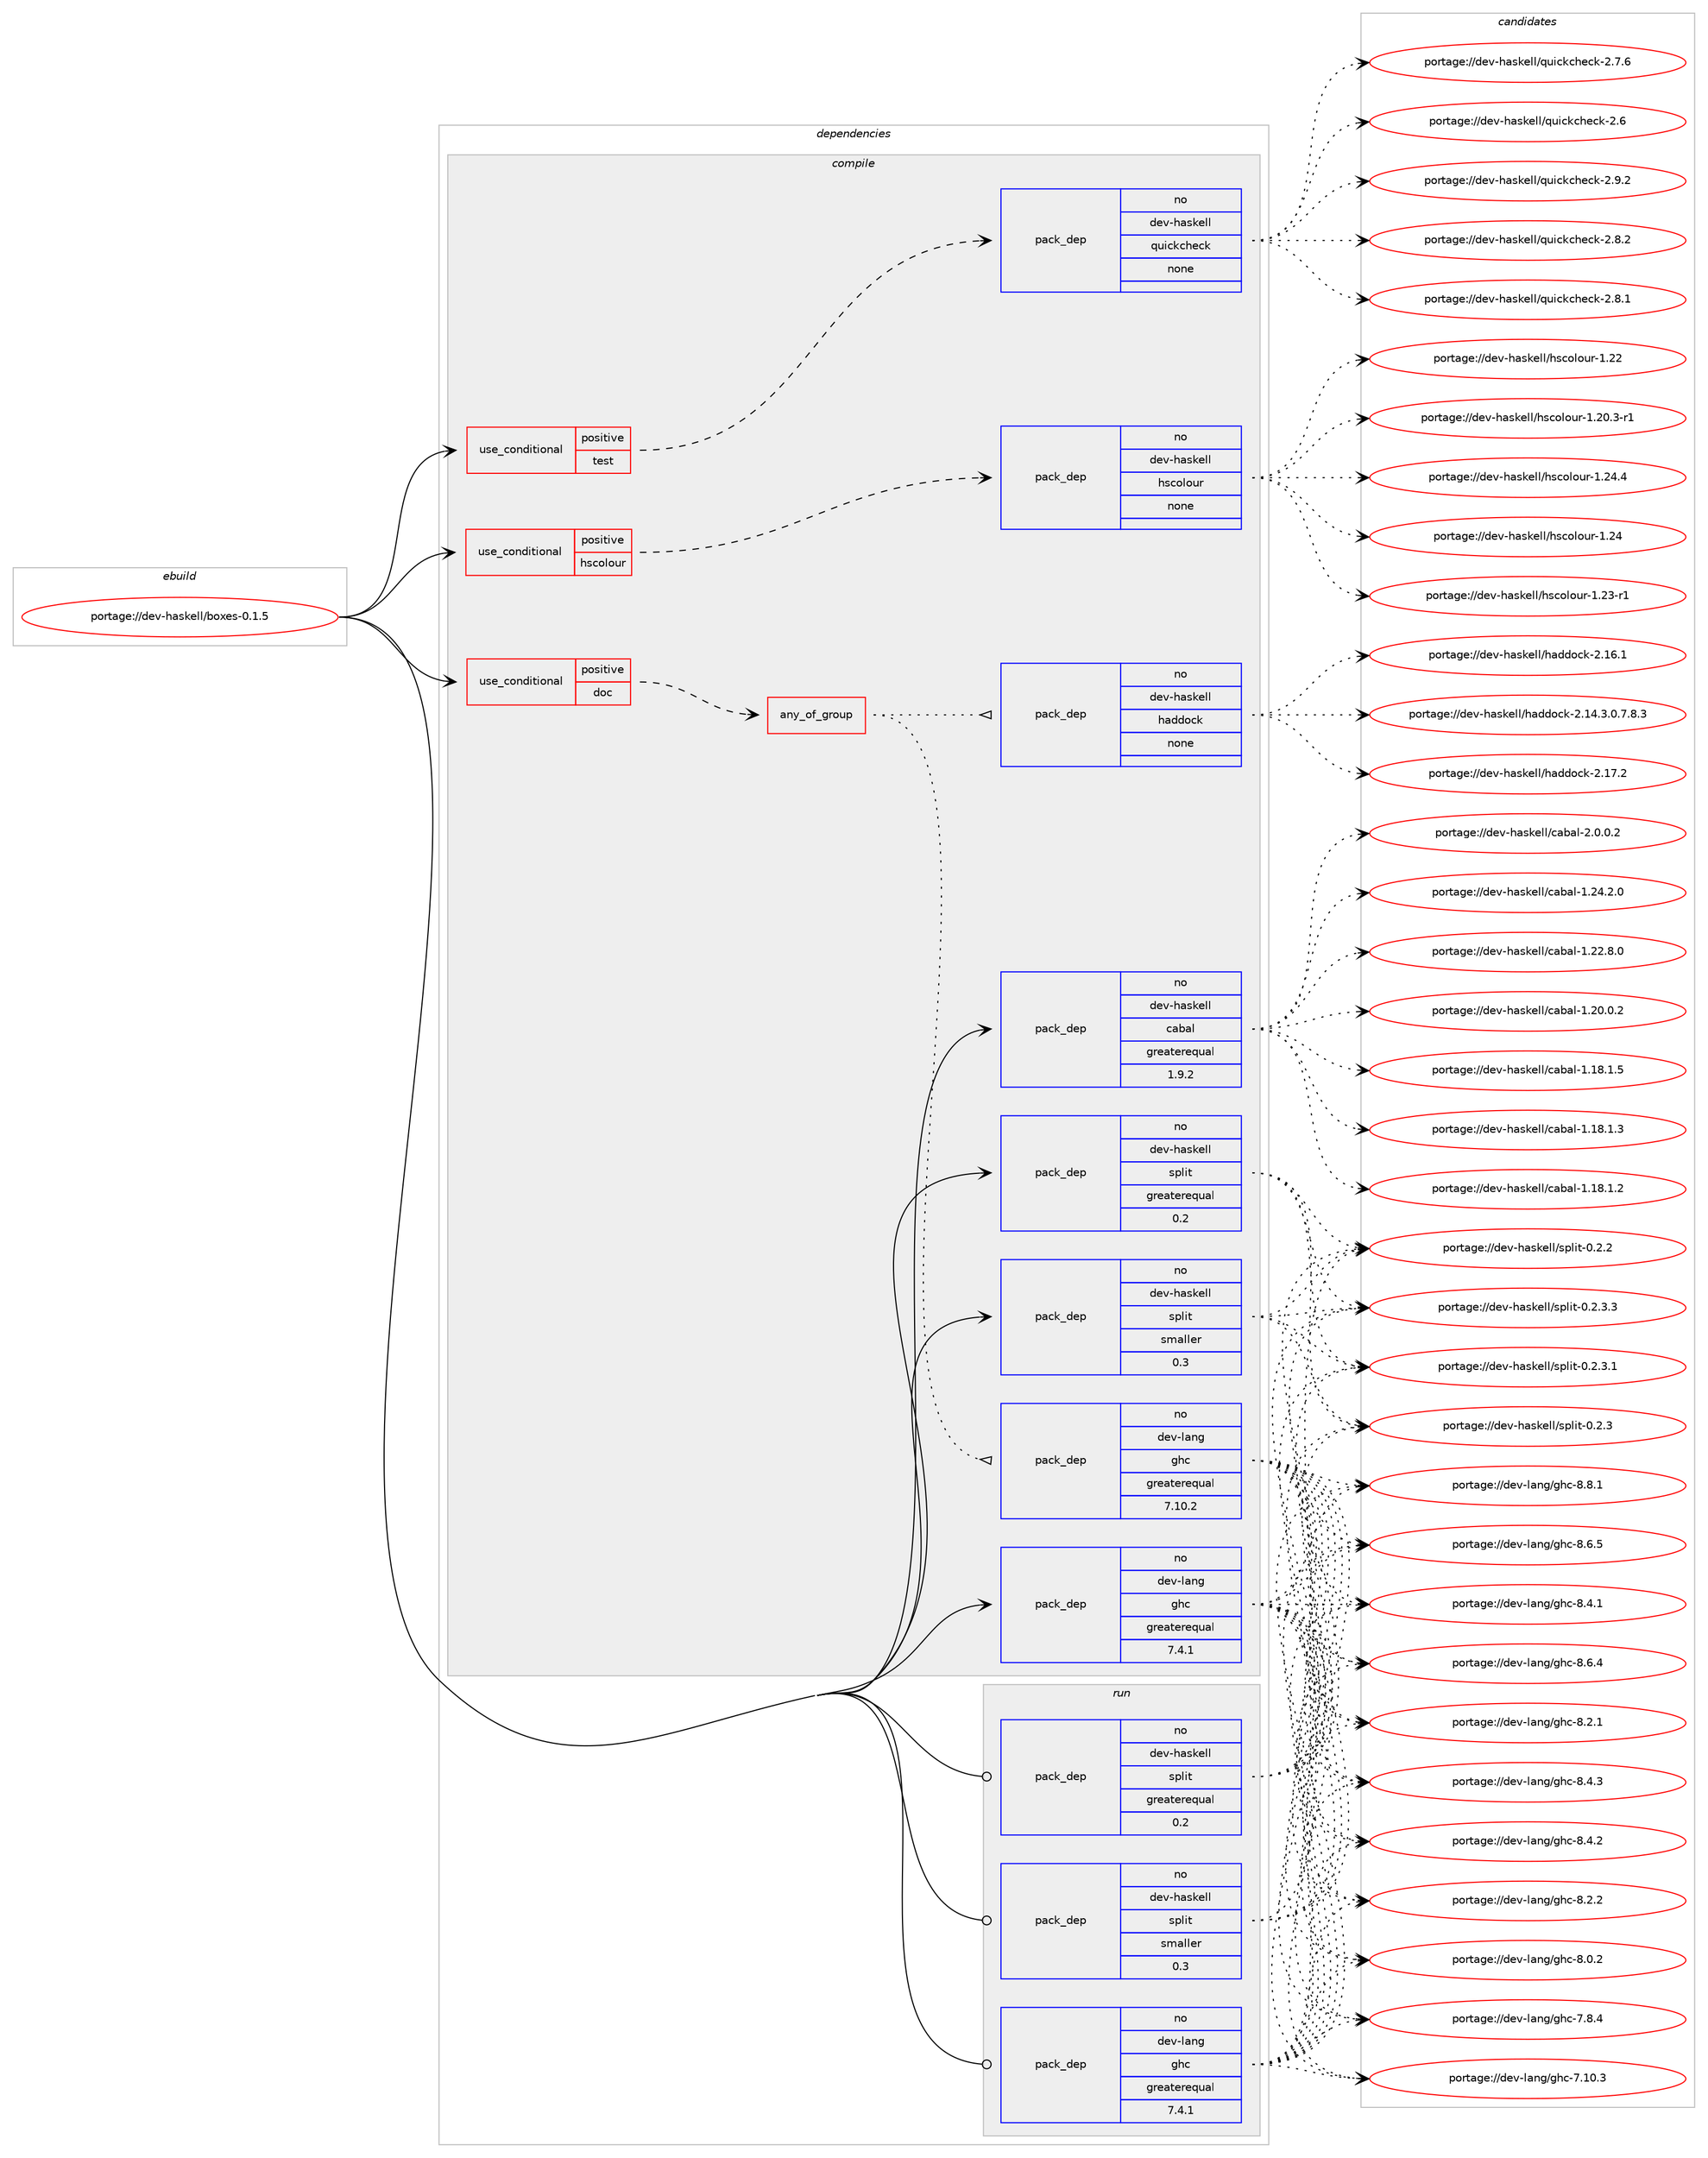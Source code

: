 digraph prolog {

# *************
# Graph options
# *************

newrank=true;
concentrate=true;
compound=true;
graph [rankdir=LR,fontname=Helvetica,fontsize=10,ranksep=1.5];#, ranksep=2.5, nodesep=0.2];
edge  [arrowhead=vee];
node  [fontname=Helvetica,fontsize=10];

# **********
# The ebuild
# **********

subgraph cluster_leftcol {
color=gray;
rank=same;
label=<<i>ebuild</i>>;
id [label="portage://dev-haskell/boxes-0.1.5", color=red, width=4, href="../dev-haskell/boxes-0.1.5.svg"];
}

# ****************
# The dependencies
# ****************

subgraph cluster_midcol {
color=gray;
label=<<i>dependencies</i>>;
subgraph cluster_compile {
fillcolor="#eeeeee";
style=filled;
label=<<i>compile</i>>;
subgraph cond134843 {
dependency570114 [label=<<TABLE BORDER="0" CELLBORDER="1" CELLSPACING="0" CELLPADDING="4"><TR><TD ROWSPAN="3" CELLPADDING="10">use_conditional</TD></TR><TR><TD>positive</TD></TR><TR><TD>doc</TD></TR></TABLE>>, shape=none, color=red];
subgraph any6757 {
dependency570115 [label=<<TABLE BORDER="0" CELLBORDER="1" CELLSPACING="0" CELLPADDING="4"><TR><TD CELLPADDING="10">any_of_group</TD></TR></TABLE>>, shape=none, color=red];subgraph pack428277 {
dependency570116 [label=<<TABLE BORDER="0" CELLBORDER="1" CELLSPACING="0" CELLPADDING="4" WIDTH="220"><TR><TD ROWSPAN="6" CELLPADDING="30">pack_dep</TD></TR><TR><TD WIDTH="110">no</TD></TR><TR><TD>dev-haskell</TD></TR><TR><TD>haddock</TD></TR><TR><TD>none</TD></TR><TR><TD></TD></TR></TABLE>>, shape=none, color=blue];
}
dependency570115:e -> dependency570116:w [weight=20,style="dotted",arrowhead="oinv"];
subgraph pack428278 {
dependency570117 [label=<<TABLE BORDER="0" CELLBORDER="1" CELLSPACING="0" CELLPADDING="4" WIDTH="220"><TR><TD ROWSPAN="6" CELLPADDING="30">pack_dep</TD></TR><TR><TD WIDTH="110">no</TD></TR><TR><TD>dev-lang</TD></TR><TR><TD>ghc</TD></TR><TR><TD>greaterequal</TD></TR><TR><TD>7.10.2</TD></TR></TABLE>>, shape=none, color=blue];
}
dependency570115:e -> dependency570117:w [weight=20,style="dotted",arrowhead="oinv"];
}
dependency570114:e -> dependency570115:w [weight=20,style="dashed",arrowhead="vee"];
}
id:e -> dependency570114:w [weight=20,style="solid",arrowhead="vee"];
subgraph cond134844 {
dependency570118 [label=<<TABLE BORDER="0" CELLBORDER="1" CELLSPACING="0" CELLPADDING="4"><TR><TD ROWSPAN="3" CELLPADDING="10">use_conditional</TD></TR><TR><TD>positive</TD></TR><TR><TD>hscolour</TD></TR></TABLE>>, shape=none, color=red];
subgraph pack428279 {
dependency570119 [label=<<TABLE BORDER="0" CELLBORDER="1" CELLSPACING="0" CELLPADDING="4" WIDTH="220"><TR><TD ROWSPAN="6" CELLPADDING="30">pack_dep</TD></TR><TR><TD WIDTH="110">no</TD></TR><TR><TD>dev-haskell</TD></TR><TR><TD>hscolour</TD></TR><TR><TD>none</TD></TR><TR><TD></TD></TR></TABLE>>, shape=none, color=blue];
}
dependency570118:e -> dependency570119:w [weight=20,style="dashed",arrowhead="vee"];
}
id:e -> dependency570118:w [weight=20,style="solid",arrowhead="vee"];
subgraph cond134845 {
dependency570120 [label=<<TABLE BORDER="0" CELLBORDER="1" CELLSPACING="0" CELLPADDING="4"><TR><TD ROWSPAN="3" CELLPADDING="10">use_conditional</TD></TR><TR><TD>positive</TD></TR><TR><TD>test</TD></TR></TABLE>>, shape=none, color=red];
subgraph pack428280 {
dependency570121 [label=<<TABLE BORDER="0" CELLBORDER="1" CELLSPACING="0" CELLPADDING="4" WIDTH="220"><TR><TD ROWSPAN="6" CELLPADDING="30">pack_dep</TD></TR><TR><TD WIDTH="110">no</TD></TR><TR><TD>dev-haskell</TD></TR><TR><TD>quickcheck</TD></TR><TR><TD>none</TD></TR><TR><TD></TD></TR></TABLE>>, shape=none, color=blue];
}
dependency570120:e -> dependency570121:w [weight=20,style="dashed",arrowhead="vee"];
}
id:e -> dependency570120:w [weight=20,style="solid",arrowhead="vee"];
subgraph pack428281 {
dependency570122 [label=<<TABLE BORDER="0" CELLBORDER="1" CELLSPACING="0" CELLPADDING="4" WIDTH="220"><TR><TD ROWSPAN="6" CELLPADDING="30">pack_dep</TD></TR><TR><TD WIDTH="110">no</TD></TR><TR><TD>dev-haskell</TD></TR><TR><TD>cabal</TD></TR><TR><TD>greaterequal</TD></TR><TR><TD>1.9.2</TD></TR></TABLE>>, shape=none, color=blue];
}
id:e -> dependency570122:w [weight=20,style="solid",arrowhead="vee"];
subgraph pack428282 {
dependency570123 [label=<<TABLE BORDER="0" CELLBORDER="1" CELLSPACING="0" CELLPADDING="4" WIDTH="220"><TR><TD ROWSPAN="6" CELLPADDING="30">pack_dep</TD></TR><TR><TD WIDTH="110">no</TD></TR><TR><TD>dev-haskell</TD></TR><TR><TD>split</TD></TR><TR><TD>greaterequal</TD></TR><TR><TD>0.2</TD></TR></TABLE>>, shape=none, color=blue];
}
id:e -> dependency570123:w [weight=20,style="solid",arrowhead="vee"];
subgraph pack428283 {
dependency570124 [label=<<TABLE BORDER="0" CELLBORDER="1" CELLSPACING="0" CELLPADDING="4" WIDTH="220"><TR><TD ROWSPAN="6" CELLPADDING="30">pack_dep</TD></TR><TR><TD WIDTH="110">no</TD></TR><TR><TD>dev-haskell</TD></TR><TR><TD>split</TD></TR><TR><TD>smaller</TD></TR><TR><TD>0.3</TD></TR></TABLE>>, shape=none, color=blue];
}
id:e -> dependency570124:w [weight=20,style="solid",arrowhead="vee"];
subgraph pack428284 {
dependency570125 [label=<<TABLE BORDER="0" CELLBORDER="1" CELLSPACING="0" CELLPADDING="4" WIDTH="220"><TR><TD ROWSPAN="6" CELLPADDING="30">pack_dep</TD></TR><TR><TD WIDTH="110">no</TD></TR><TR><TD>dev-lang</TD></TR><TR><TD>ghc</TD></TR><TR><TD>greaterequal</TD></TR><TR><TD>7.4.1</TD></TR></TABLE>>, shape=none, color=blue];
}
id:e -> dependency570125:w [weight=20,style="solid",arrowhead="vee"];
}
subgraph cluster_compileandrun {
fillcolor="#eeeeee";
style=filled;
label=<<i>compile and run</i>>;
}
subgraph cluster_run {
fillcolor="#eeeeee";
style=filled;
label=<<i>run</i>>;
subgraph pack428285 {
dependency570126 [label=<<TABLE BORDER="0" CELLBORDER="1" CELLSPACING="0" CELLPADDING="4" WIDTH="220"><TR><TD ROWSPAN="6" CELLPADDING="30">pack_dep</TD></TR><TR><TD WIDTH="110">no</TD></TR><TR><TD>dev-haskell</TD></TR><TR><TD>split</TD></TR><TR><TD>greaterequal</TD></TR><TR><TD>0.2</TD></TR></TABLE>>, shape=none, color=blue];
}
id:e -> dependency570126:w [weight=20,style="solid",arrowhead="odot"];
subgraph pack428286 {
dependency570127 [label=<<TABLE BORDER="0" CELLBORDER="1" CELLSPACING="0" CELLPADDING="4" WIDTH="220"><TR><TD ROWSPAN="6" CELLPADDING="30">pack_dep</TD></TR><TR><TD WIDTH="110">no</TD></TR><TR><TD>dev-haskell</TD></TR><TR><TD>split</TD></TR><TR><TD>smaller</TD></TR><TR><TD>0.3</TD></TR></TABLE>>, shape=none, color=blue];
}
id:e -> dependency570127:w [weight=20,style="solid",arrowhead="odot"];
subgraph pack428287 {
dependency570128 [label=<<TABLE BORDER="0" CELLBORDER="1" CELLSPACING="0" CELLPADDING="4" WIDTH="220"><TR><TD ROWSPAN="6" CELLPADDING="30">pack_dep</TD></TR><TR><TD WIDTH="110">no</TD></TR><TR><TD>dev-lang</TD></TR><TR><TD>ghc</TD></TR><TR><TD>greaterequal</TD></TR><TR><TD>7.4.1</TD></TR></TABLE>>, shape=none, color=blue];
}
id:e -> dependency570128:w [weight=20,style="solid",arrowhead="odot"];
}
}

# **************
# The candidates
# **************

subgraph cluster_choices {
rank=same;
color=gray;
label=<<i>candidates</i>>;

subgraph choice428277 {
color=black;
nodesep=1;
choice100101118451049711510710110810847104971001001119910745504649554650 [label="portage://dev-haskell/haddock-2.17.2", color=red, width=4,href="../dev-haskell/haddock-2.17.2.svg"];
choice100101118451049711510710110810847104971001001119910745504649544649 [label="portage://dev-haskell/haddock-2.16.1", color=red, width=4,href="../dev-haskell/haddock-2.16.1.svg"];
choice1001011184510497115107101108108471049710010011199107455046495246514648465546564651 [label="portage://dev-haskell/haddock-2.14.3.0.7.8.3", color=red, width=4,href="../dev-haskell/haddock-2.14.3.0.7.8.3.svg"];
dependency570116:e -> choice100101118451049711510710110810847104971001001119910745504649554650:w [style=dotted,weight="100"];
dependency570116:e -> choice100101118451049711510710110810847104971001001119910745504649544649:w [style=dotted,weight="100"];
dependency570116:e -> choice1001011184510497115107101108108471049710010011199107455046495246514648465546564651:w [style=dotted,weight="100"];
}
subgraph choice428278 {
color=black;
nodesep=1;
choice10010111845108971101034710310499455646564649 [label="portage://dev-lang/ghc-8.8.1", color=red, width=4,href="../dev-lang/ghc-8.8.1.svg"];
choice10010111845108971101034710310499455646544653 [label="portage://dev-lang/ghc-8.6.5", color=red, width=4,href="../dev-lang/ghc-8.6.5.svg"];
choice10010111845108971101034710310499455646544652 [label="portage://dev-lang/ghc-8.6.4", color=red, width=4,href="../dev-lang/ghc-8.6.4.svg"];
choice10010111845108971101034710310499455646524651 [label="portage://dev-lang/ghc-8.4.3", color=red, width=4,href="../dev-lang/ghc-8.4.3.svg"];
choice10010111845108971101034710310499455646524650 [label="portage://dev-lang/ghc-8.4.2", color=red, width=4,href="../dev-lang/ghc-8.4.2.svg"];
choice10010111845108971101034710310499455646524649 [label="portage://dev-lang/ghc-8.4.1", color=red, width=4,href="../dev-lang/ghc-8.4.1.svg"];
choice10010111845108971101034710310499455646504650 [label="portage://dev-lang/ghc-8.2.2", color=red, width=4,href="../dev-lang/ghc-8.2.2.svg"];
choice10010111845108971101034710310499455646504649 [label="portage://dev-lang/ghc-8.2.1", color=red, width=4,href="../dev-lang/ghc-8.2.1.svg"];
choice10010111845108971101034710310499455646484650 [label="portage://dev-lang/ghc-8.0.2", color=red, width=4,href="../dev-lang/ghc-8.0.2.svg"];
choice10010111845108971101034710310499455546564652 [label="portage://dev-lang/ghc-7.8.4", color=red, width=4,href="../dev-lang/ghc-7.8.4.svg"];
choice1001011184510897110103471031049945554649484651 [label="portage://dev-lang/ghc-7.10.3", color=red, width=4,href="../dev-lang/ghc-7.10.3.svg"];
dependency570117:e -> choice10010111845108971101034710310499455646564649:w [style=dotted,weight="100"];
dependency570117:e -> choice10010111845108971101034710310499455646544653:w [style=dotted,weight="100"];
dependency570117:e -> choice10010111845108971101034710310499455646544652:w [style=dotted,weight="100"];
dependency570117:e -> choice10010111845108971101034710310499455646524651:w [style=dotted,weight="100"];
dependency570117:e -> choice10010111845108971101034710310499455646524650:w [style=dotted,weight="100"];
dependency570117:e -> choice10010111845108971101034710310499455646524649:w [style=dotted,weight="100"];
dependency570117:e -> choice10010111845108971101034710310499455646504650:w [style=dotted,weight="100"];
dependency570117:e -> choice10010111845108971101034710310499455646504649:w [style=dotted,weight="100"];
dependency570117:e -> choice10010111845108971101034710310499455646484650:w [style=dotted,weight="100"];
dependency570117:e -> choice10010111845108971101034710310499455546564652:w [style=dotted,weight="100"];
dependency570117:e -> choice1001011184510897110103471031049945554649484651:w [style=dotted,weight="100"];
}
subgraph choice428279 {
color=black;
nodesep=1;
choice1001011184510497115107101108108471041159911110811111711445494650524652 [label="portage://dev-haskell/hscolour-1.24.4", color=red, width=4,href="../dev-haskell/hscolour-1.24.4.svg"];
choice100101118451049711510710110810847104115991111081111171144549465052 [label="portage://dev-haskell/hscolour-1.24", color=red, width=4,href="../dev-haskell/hscolour-1.24.svg"];
choice1001011184510497115107101108108471041159911110811111711445494650514511449 [label="portage://dev-haskell/hscolour-1.23-r1", color=red, width=4,href="../dev-haskell/hscolour-1.23-r1.svg"];
choice100101118451049711510710110810847104115991111081111171144549465050 [label="portage://dev-haskell/hscolour-1.22", color=red, width=4,href="../dev-haskell/hscolour-1.22.svg"];
choice10010111845104971151071011081084710411599111108111117114454946504846514511449 [label="portage://dev-haskell/hscolour-1.20.3-r1", color=red, width=4,href="../dev-haskell/hscolour-1.20.3-r1.svg"];
dependency570119:e -> choice1001011184510497115107101108108471041159911110811111711445494650524652:w [style=dotted,weight="100"];
dependency570119:e -> choice100101118451049711510710110810847104115991111081111171144549465052:w [style=dotted,weight="100"];
dependency570119:e -> choice1001011184510497115107101108108471041159911110811111711445494650514511449:w [style=dotted,weight="100"];
dependency570119:e -> choice100101118451049711510710110810847104115991111081111171144549465050:w [style=dotted,weight="100"];
dependency570119:e -> choice10010111845104971151071011081084710411599111108111117114454946504846514511449:w [style=dotted,weight="100"];
}
subgraph choice428280 {
color=black;
nodesep=1;
choice100101118451049711510710110810847113117105991079910410199107455046574650 [label="portage://dev-haskell/quickcheck-2.9.2", color=red, width=4,href="../dev-haskell/quickcheck-2.9.2.svg"];
choice100101118451049711510710110810847113117105991079910410199107455046564650 [label="portage://dev-haskell/quickcheck-2.8.2", color=red, width=4,href="../dev-haskell/quickcheck-2.8.2.svg"];
choice100101118451049711510710110810847113117105991079910410199107455046564649 [label="portage://dev-haskell/quickcheck-2.8.1", color=red, width=4,href="../dev-haskell/quickcheck-2.8.1.svg"];
choice100101118451049711510710110810847113117105991079910410199107455046554654 [label="portage://dev-haskell/quickcheck-2.7.6", color=red, width=4,href="../dev-haskell/quickcheck-2.7.6.svg"];
choice10010111845104971151071011081084711311710599107991041019910745504654 [label="portage://dev-haskell/quickcheck-2.6", color=red, width=4,href="../dev-haskell/quickcheck-2.6.svg"];
dependency570121:e -> choice100101118451049711510710110810847113117105991079910410199107455046574650:w [style=dotted,weight="100"];
dependency570121:e -> choice100101118451049711510710110810847113117105991079910410199107455046564650:w [style=dotted,weight="100"];
dependency570121:e -> choice100101118451049711510710110810847113117105991079910410199107455046564649:w [style=dotted,weight="100"];
dependency570121:e -> choice100101118451049711510710110810847113117105991079910410199107455046554654:w [style=dotted,weight="100"];
dependency570121:e -> choice10010111845104971151071011081084711311710599107991041019910745504654:w [style=dotted,weight="100"];
}
subgraph choice428281 {
color=black;
nodesep=1;
choice100101118451049711510710110810847999798971084550464846484650 [label="portage://dev-haskell/cabal-2.0.0.2", color=red, width=4,href="../dev-haskell/cabal-2.0.0.2.svg"];
choice10010111845104971151071011081084799979897108454946505246504648 [label="portage://dev-haskell/cabal-1.24.2.0", color=red, width=4,href="../dev-haskell/cabal-1.24.2.0.svg"];
choice10010111845104971151071011081084799979897108454946505046564648 [label="portage://dev-haskell/cabal-1.22.8.0", color=red, width=4,href="../dev-haskell/cabal-1.22.8.0.svg"];
choice10010111845104971151071011081084799979897108454946504846484650 [label="portage://dev-haskell/cabal-1.20.0.2", color=red, width=4,href="../dev-haskell/cabal-1.20.0.2.svg"];
choice10010111845104971151071011081084799979897108454946495646494653 [label="portage://dev-haskell/cabal-1.18.1.5", color=red, width=4,href="../dev-haskell/cabal-1.18.1.5.svg"];
choice10010111845104971151071011081084799979897108454946495646494651 [label="portage://dev-haskell/cabal-1.18.1.3", color=red, width=4,href="../dev-haskell/cabal-1.18.1.3.svg"];
choice10010111845104971151071011081084799979897108454946495646494650 [label="portage://dev-haskell/cabal-1.18.1.2", color=red, width=4,href="../dev-haskell/cabal-1.18.1.2.svg"];
dependency570122:e -> choice100101118451049711510710110810847999798971084550464846484650:w [style=dotted,weight="100"];
dependency570122:e -> choice10010111845104971151071011081084799979897108454946505246504648:w [style=dotted,weight="100"];
dependency570122:e -> choice10010111845104971151071011081084799979897108454946505046564648:w [style=dotted,weight="100"];
dependency570122:e -> choice10010111845104971151071011081084799979897108454946504846484650:w [style=dotted,weight="100"];
dependency570122:e -> choice10010111845104971151071011081084799979897108454946495646494653:w [style=dotted,weight="100"];
dependency570122:e -> choice10010111845104971151071011081084799979897108454946495646494651:w [style=dotted,weight="100"];
dependency570122:e -> choice10010111845104971151071011081084799979897108454946495646494650:w [style=dotted,weight="100"];
}
subgraph choice428282 {
color=black;
nodesep=1;
choice1001011184510497115107101108108471151121081051164548465046514651 [label="portage://dev-haskell/split-0.2.3.3", color=red, width=4,href="../dev-haskell/split-0.2.3.3.svg"];
choice1001011184510497115107101108108471151121081051164548465046514649 [label="portage://dev-haskell/split-0.2.3.1", color=red, width=4,href="../dev-haskell/split-0.2.3.1.svg"];
choice100101118451049711510710110810847115112108105116454846504651 [label="portage://dev-haskell/split-0.2.3", color=red, width=4,href="../dev-haskell/split-0.2.3.svg"];
choice100101118451049711510710110810847115112108105116454846504650 [label="portage://dev-haskell/split-0.2.2", color=red, width=4,href="../dev-haskell/split-0.2.2.svg"];
dependency570123:e -> choice1001011184510497115107101108108471151121081051164548465046514651:w [style=dotted,weight="100"];
dependency570123:e -> choice1001011184510497115107101108108471151121081051164548465046514649:w [style=dotted,weight="100"];
dependency570123:e -> choice100101118451049711510710110810847115112108105116454846504651:w [style=dotted,weight="100"];
dependency570123:e -> choice100101118451049711510710110810847115112108105116454846504650:w [style=dotted,weight="100"];
}
subgraph choice428283 {
color=black;
nodesep=1;
choice1001011184510497115107101108108471151121081051164548465046514651 [label="portage://dev-haskell/split-0.2.3.3", color=red, width=4,href="../dev-haskell/split-0.2.3.3.svg"];
choice1001011184510497115107101108108471151121081051164548465046514649 [label="portage://dev-haskell/split-0.2.3.1", color=red, width=4,href="../dev-haskell/split-0.2.3.1.svg"];
choice100101118451049711510710110810847115112108105116454846504651 [label="portage://dev-haskell/split-0.2.3", color=red, width=4,href="../dev-haskell/split-0.2.3.svg"];
choice100101118451049711510710110810847115112108105116454846504650 [label="portage://dev-haskell/split-0.2.2", color=red, width=4,href="../dev-haskell/split-0.2.2.svg"];
dependency570124:e -> choice1001011184510497115107101108108471151121081051164548465046514651:w [style=dotted,weight="100"];
dependency570124:e -> choice1001011184510497115107101108108471151121081051164548465046514649:w [style=dotted,weight="100"];
dependency570124:e -> choice100101118451049711510710110810847115112108105116454846504651:w [style=dotted,weight="100"];
dependency570124:e -> choice100101118451049711510710110810847115112108105116454846504650:w [style=dotted,weight="100"];
}
subgraph choice428284 {
color=black;
nodesep=1;
choice10010111845108971101034710310499455646564649 [label="portage://dev-lang/ghc-8.8.1", color=red, width=4,href="../dev-lang/ghc-8.8.1.svg"];
choice10010111845108971101034710310499455646544653 [label="portage://dev-lang/ghc-8.6.5", color=red, width=4,href="../dev-lang/ghc-8.6.5.svg"];
choice10010111845108971101034710310499455646544652 [label="portage://dev-lang/ghc-8.6.4", color=red, width=4,href="../dev-lang/ghc-8.6.4.svg"];
choice10010111845108971101034710310499455646524651 [label="portage://dev-lang/ghc-8.4.3", color=red, width=4,href="../dev-lang/ghc-8.4.3.svg"];
choice10010111845108971101034710310499455646524650 [label="portage://dev-lang/ghc-8.4.2", color=red, width=4,href="../dev-lang/ghc-8.4.2.svg"];
choice10010111845108971101034710310499455646524649 [label="portage://dev-lang/ghc-8.4.1", color=red, width=4,href="../dev-lang/ghc-8.4.1.svg"];
choice10010111845108971101034710310499455646504650 [label="portage://dev-lang/ghc-8.2.2", color=red, width=4,href="../dev-lang/ghc-8.2.2.svg"];
choice10010111845108971101034710310499455646504649 [label="portage://dev-lang/ghc-8.2.1", color=red, width=4,href="../dev-lang/ghc-8.2.1.svg"];
choice10010111845108971101034710310499455646484650 [label="portage://dev-lang/ghc-8.0.2", color=red, width=4,href="../dev-lang/ghc-8.0.2.svg"];
choice10010111845108971101034710310499455546564652 [label="portage://dev-lang/ghc-7.8.4", color=red, width=4,href="../dev-lang/ghc-7.8.4.svg"];
choice1001011184510897110103471031049945554649484651 [label="portage://dev-lang/ghc-7.10.3", color=red, width=4,href="../dev-lang/ghc-7.10.3.svg"];
dependency570125:e -> choice10010111845108971101034710310499455646564649:w [style=dotted,weight="100"];
dependency570125:e -> choice10010111845108971101034710310499455646544653:w [style=dotted,weight="100"];
dependency570125:e -> choice10010111845108971101034710310499455646544652:w [style=dotted,weight="100"];
dependency570125:e -> choice10010111845108971101034710310499455646524651:w [style=dotted,weight="100"];
dependency570125:e -> choice10010111845108971101034710310499455646524650:w [style=dotted,weight="100"];
dependency570125:e -> choice10010111845108971101034710310499455646524649:w [style=dotted,weight="100"];
dependency570125:e -> choice10010111845108971101034710310499455646504650:w [style=dotted,weight="100"];
dependency570125:e -> choice10010111845108971101034710310499455646504649:w [style=dotted,weight="100"];
dependency570125:e -> choice10010111845108971101034710310499455646484650:w [style=dotted,weight="100"];
dependency570125:e -> choice10010111845108971101034710310499455546564652:w [style=dotted,weight="100"];
dependency570125:e -> choice1001011184510897110103471031049945554649484651:w [style=dotted,weight="100"];
}
subgraph choice428285 {
color=black;
nodesep=1;
choice1001011184510497115107101108108471151121081051164548465046514651 [label="portage://dev-haskell/split-0.2.3.3", color=red, width=4,href="../dev-haskell/split-0.2.3.3.svg"];
choice1001011184510497115107101108108471151121081051164548465046514649 [label="portage://dev-haskell/split-0.2.3.1", color=red, width=4,href="../dev-haskell/split-0.2.3.1.svg"];
choice100101118451049711510710110810847115112108105116454846504651 [label="portage://dev-haskell/split-0.2.3", color=red, width=4,href="../dev-haskell/split-0.2.3.svg"];
choice100101118451049711510710110810847115112108105116454846504650 [label="portage://dev-haskell/split-0.2.2", color=red, width=4,href="../dev-haskell/split-0.2.2.svg"];
dependency570126:e -> choice1001011184510497115107101108108471151121081051164548465046514651:w [style=dotted,weight="100"];
dependency570126:e -> choice1001011184510497115107101108108471151121081051164548465046514649:w [style=dotted,weight="100"];
dependency570126:e -> choice100101118451049711510710110810847115112108105116454846504651:w [style=dotted,weight="100"];
dependency570126:e -> choice100101118451049711510710110810847115112108105116454846504650:w [style=dotted,weight="100"];
}
subgraph choice428286 {
color=black;
nodesep=1;
choice1001011184510497115107101108108471151121081051164548465046514651 [label="portage://dev-haskell/split-0.2.3.3", color=red, width=4,href="../dev-haskell/split-0.2.3.3.svg"];
choice1001011184510497115107101108108471151121081051164548465046514649 [label="portage://dev-haskell/split-0.2.3.1", color=red, width=4,href="../dev-haskell/split-0.2.3.1.svg"];
choice100101118451049711510710110810847115112108105116454846504651 [label="portage://dev-haskell/split-0.2.3", color=red, width=4,href="../dev-haskell/split-0.2.3.svg"];
choice100101118451049711510710110810847115112108105116454846504650 [label="portage://dev-haskell/split-0.2.2", color=red, width=4,href="../dev-haskell/split-0.2.2.svg"];
dependency570127:e -> choice1001011184510497115107101108108471151121081051164548465046514651:w [style=dotted,weight="100"];
dependency570127:e -> choice1001011184510497115107101108108471151121081051164548465046514649:w [style=dotted,weight="100"];
dependency570127:e -> choice100101118451049711510710110810847115112108105116454846504651:w [style=dotted,weight="100"];
dependency570127:e -> choice100101118451049711510710110810847115112108105116454846504650:w [style=dotted,weight="100"];
}
subgraph choice428287 {
color=black;
nodesep=1;
choice10010111845108971101034710310499455646564649 [label="portage://dev-lang/ghc-8.8.1", color=red, width=4,href="../dev-lang/ghc-8.8.1.svg"];
choice10010111845108971101034710310499455646544653 [label="portage://dev-lang/ghc-8.6.5", color=red, width=4,href="../dev-lang/ghc-8.6.5.svg"];
choice10010111845108971101034710310499455646544652 [label="portage://dev-lang/ghc-8.6.4", color=red, width=4,href="../dev-lang/ghc-8.6.4.svg"];
choice10010111845108971101034710310499455646524651 [label="portage://dev-lang/ghc-8.4.3", color=red, width=4,href="../dev-lang/ghc-8.4.3.svg"];
choice10010111845108971101034710310499455646524650 [label="portage://dev-lang/ghc-8.4.2", color=red, width=4,href="../dev-lang/ghc-8.4.2.svg"];
choice10010111845108971101034710310499455646524649 [label="portage://dev-lang/ghc-8.4.1", color=red, width=4,href="../dev-lang/ghc-8.4.1.svg"];
choice10010111845108971101034710310499455646504650 [label="portage://dev-lang/ghc-8.2.2", color=red, width=4,href="../dev-lang/ghc-8.2.2.svg"];
choice10010111845108971101034710310499455646504649 [label="portage://dev-lang/ghc-8.2.1", color=red, width=4,href="../dev-lang/ghc-8.2.1.svg"];
choice10010111845108971101034710310499455646484650 [label="portage://dev-lang/ghc-8.0.2", color=red, width=4,href="../dev-lang/ghc-8.0.2.svg"];
choice10010111845108971101034710310499455546564652 [label="portage://dev-lang/ghc-7.8.4", color=red, width=4,href="../dev-lang/ghc-7.8.4.svg"];
choice1001011184510897110103471031049945554649484651 [label="portage://dev-lang/ghc-7.10.3", color=red, width=4,href="../dev-lang/ghc-7.10.3.svg"];
dependency570128:e -> choice10010111845108971101034710310499455646564649:w [style=dotted,weight="100"];
dependency570128:e -> choice10010111845108971101034710310499455646544653:w [style=dotted,weight="100"];
dependency570128:e -> choice10010111845108971101034710310499455646544652:w [style=dotted,weight="100"];
dependency570128:e -> choice10010111845108971101034710310499455646524651:w [style=dotted,weight="100"];
dependency570128:e -> choice10010111845108971101034710310499455646524650:w [style=dotted,weight="100"];
dependency570128:e -> choice10010111845108971101034710310499455646524649:w [style=dotted,weight="100"];
dependency570128:e -> choice10010111845108971101034710310499455646504650:w [style=dotted,weight="100"];
dependency570128:e -> choice10010111845108971101034710310499455646504649:w [style=dotted,weight="100"];
dependency570128:e -> choice10010111845108971101034710310499455646484650:w [style=dotted,weight="100"];
dependency570128:e -> choice10010111845108971101034710310499455546564652:w [style=dotted,weight="100"];
dependency570128:e -> choice1001011184510897110103471031049945554649484651:w [style=dotted,weight="100"];
}
}

}
